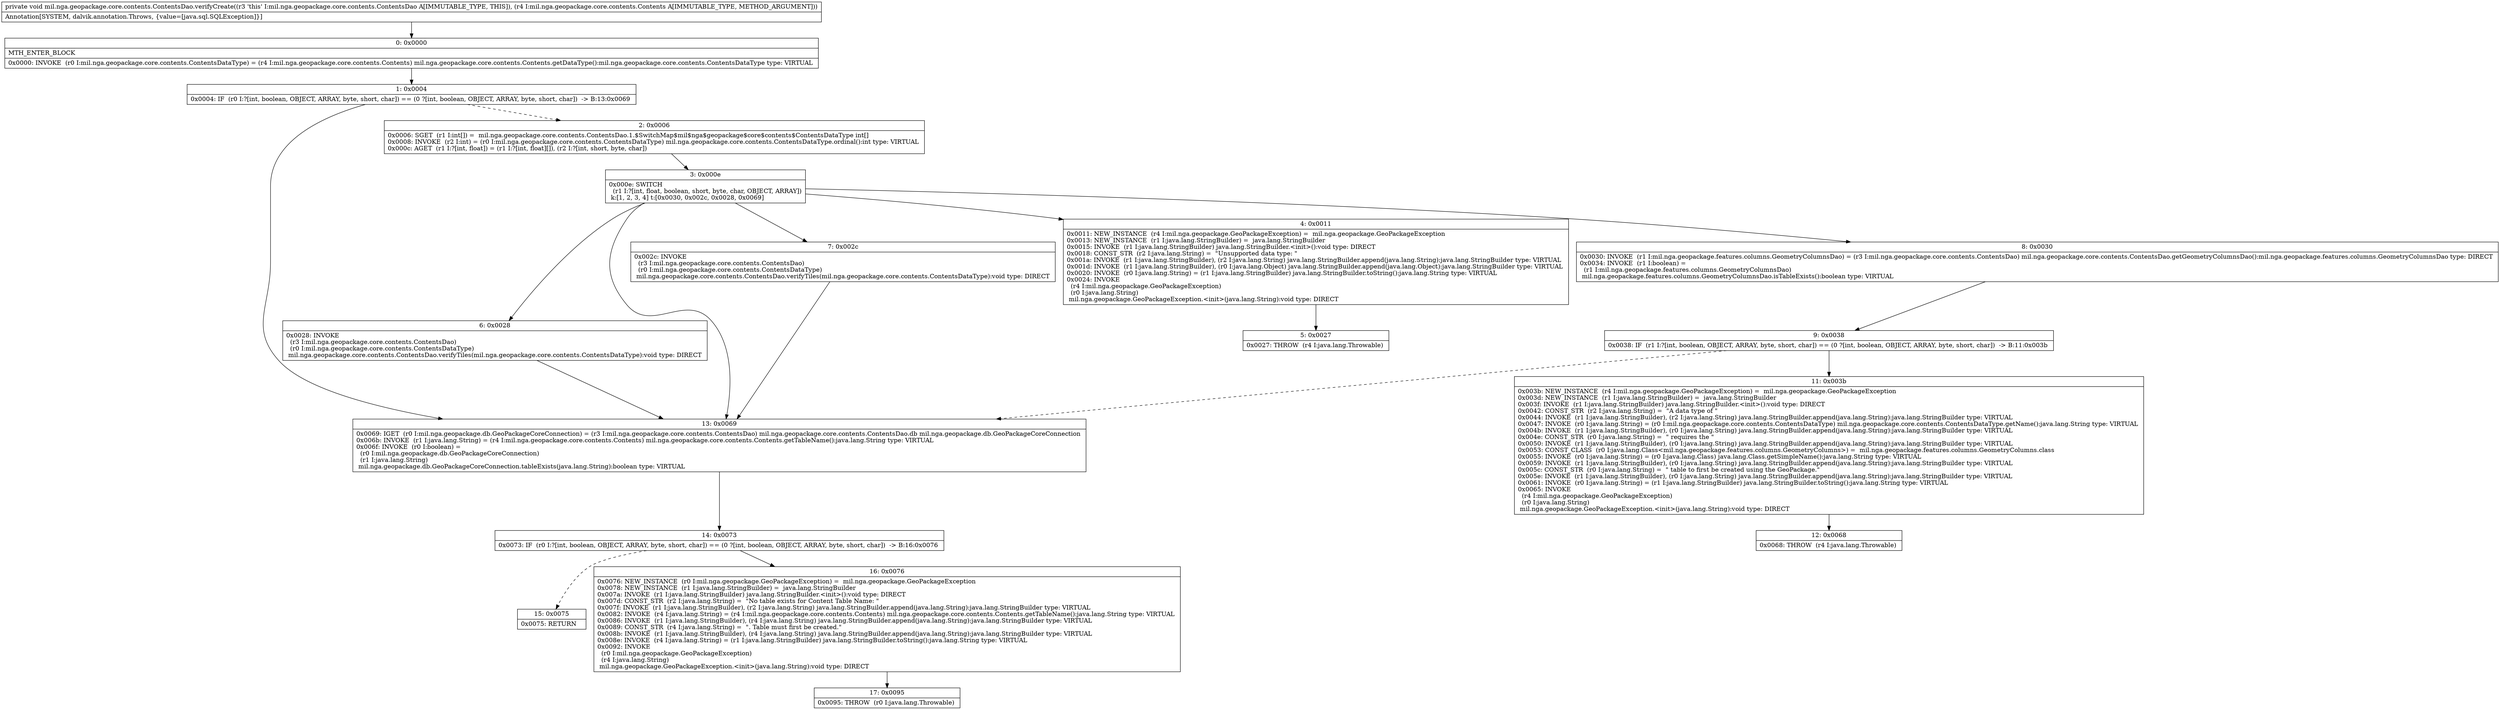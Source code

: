 digraph "CFG formil.nga.geopackage.core.contents.ContentsDao.verifyCreate(Lmil\/nga\/geopackage\/core\/contents\/Contents;)V" {
Node_0 [shape=record,label="{0\:\ 0x0000|MTH_ENTER_BLOCK\l|0x0000: INVOKE  (r0 I:mil.nga.geopackage.core.contents.ContentsDataType) = (r4 I:mil.nga.geopackage.core.contents.Contents) mil.nga.geopackage.core.contents.Contents.getDataType():mil.nga.geopackage.core.contents.ContentsDataType type: VIRTUAL \l}"];
Node_1 [shape=record,label="{1\:\ 0x0004|0x0004: IF  (r0 I:?[int, boolean, OBJECT, ARRAY, byte, short, char]) == (0 ?[int, boolean, OBJECT, ARRAY, byte, short, char])  \-\> B:13:0x0069 \l}"];
Node_2 [shape=record,label="{2\:\ 0x0006|0x0006: SGET  (r1 I:int[]) =  mil.nga.geopackage.core.contents.ContentsDao.1.$SwitchMap$mil$nga$geopackage$core$contents$ContentsDataType int[] \l0x0008: INVOKE  (r2 I:int) = (r0 I:mil.nga.geopackage.core.contents.ContentsDataType) mil.nga.geopackage.core.contents.ContentsDataType.ordinal():int type: VIRTUAL \l0x000c: AGET  (r1 I:?[int, float]) = (r1 I:?[int, float][]), (r2 I:?[int, short, byte, char]) \l}"];
Node_3 [shape=record,label="{3\:\ 0x000e|0x000e: SWITCH  \l  (r1 I:?[int, float, boolean, short, byte, char, OBJECT, ARRAY])\l k:[1, 2, 3, 4] t:[0x0030, 0x002c, 0x0028, 0x0069] \l}"];
Node_4 [shape=record,label="{4\:\ 0x0011|0x0011: NEW_INSTANCE  (r4 I:mil.nga.geopackage.GeoPackageException) =  mil.nga.geopackage.GeoPackageException \l0x0013: NEW_INSTANCE  (r1 I:java.lang.StringBuilder) =  java.lang.StringBuilder \l0x0015: INVOKE  (r1 I:java.lang.StringBuilder) java.lang.StringBuilder.\<init\>():void type: DIRECT \l0x0018: CONST_STR  (r2 I:java.lang.String) =  \"Unsupported data type: \" \l0x001a: INVOKE  (r1 I:java.lang.StringBuilder), (r2 I:java.lang.String) java.lang.StringBuilder.append(java.lang.String):java.lang.StringBuilder type: VIRTUAL \l0x001d: INVOKE  (r1 I:java.lang.StringBuilder), (r0 I:java.lang.Object) java.lang.StringBuilder.append(java.lang.Object):java.lang.StringBuilder type: VIRTUAL \l0x0020: INVOKE  (r0 I:java.lang.String) = (r1 I:java.lang.StringBuilder) java.lang.StringBuilder.toString():java.lang.String type: VIRTUAL \l0x0024: INVOKE  \l  (r4 I:mil.nga.geopackage.GeoPackageException)\l  (r0 I:java.lang.String)\l mil.nga.geopackage.GeoPackageException.\<init\>(java.lang.String):void type: DIRECT \l}"];
Node_5 [shape=record,label="{5\:\ 0x0027|0x0027: THROW  (r4 I:java.lang.Throwable) \l}"];
Node_6 [shape=record,label="{6\:\ 0x0028|0x0028: INVOKE  \l  (r3 I:mil.nga.geopackage.core.contents.ContentsDao)\l  (r0 I:mil.nga.geopackage.core.contents.ContentsDataType)\l mil.nga.geopackage.core.contents.ContentsDao.verifyTiles(mil.nga.geopackage.core.contents.ContentsDataType):void type: DIRECT \l}"];
Node_7 [shape=record,label="{7\:\ 0x002c|0x002c: INVOKE  \l  (r3 I:mil.nga.geopackage.core.contents.ContentsDao)\l  (r0 I:mil.nga.geopackage.core.contents.ContentsDataType)\l mil.nga.geopackage.core.contents.ContentsDao.verifyTiles(mil.nga.geopackage.core.contents.ContentsDataType):void type: DIRECT \l}"];
Node_8 [shape=record,label="{8\:\ 0x0030|0x0030: INVOKE  (r1 I:mil.nga.geopackage.features.columns.GeometryColumnsDao) = (r3 I:mil.nga.geopackage.core.contents.ContentsDao) mil.nga.geopackage.core.contents.ContentsDao.getGeometryColumnsDao():mil.nga.geopackage.features.columns.GeometryColumnsDao type: DIRECT \l0x0034: INVOKE  (r1 I:boolean) = \l  (r1 I:mil.nga.geopackage.features.columns.GeometryColumnsDao)\l mil.nga.geopackage.features.columns.GeometryColumnsDao.isTableExists():boolean type: VIRTUAL \l}"];
Node_9 [shape=record,label="{9\:\ 0x0038|0x0038: IF  (r1 I:?[int, boolean, OBJECT, ARRAY, byte, short, char]) == (0 ?[int, boolean, OBJECT, ARRAY, byte, short, char])  \-\> B:11:0x003b \l}"];
Node_11 [shape=record,label="{11\:\ 0x003b|0x003b: NEW_INSTANCE  (r4 I:mil.nga.geopackage.GeoPackageException) =  mil.nga.geopackage.GeoPackageException \l0x003d: NEW_INSTANCE  (r1 I:java.lang.StringBuilder) =  java.lang.StringBuilder \l0x003f: INVOKE  (r1 I:java.lang.StringBuilder) java.lang.StringBuilder.\<init\>():void type: DIRECT \l0x0042: CONST_STR  (r2 I:java.lang.String) =  \"A data type of \" \l0x0044: INVOKE  (r1 I:java.lang.StringBuilder), (r2 I:java.lang.String) java.lang.StringBuilder.append(java.lang.String):java.lang.StringBuilder type: VIRTUAL \l0x0047: INVOKE  (r0 I:java.lang.String) = (r0 I:mil.nga.geopackage.core.contents.ContentsDataType) mil.nga.geopackage.core.contents.ContentsDataType.getName():java.lang.String type: VIRTUAL \l0x004b: INVOKE  (r1 I:java.lang.StringBuilder), (r0 I:java.lang.String) java.lang.StringBuilder.append(java.lang.String):java.lang.StringBuilder type: VIRTUAL \l0x004e: CONST_STR  (r0 I:java.lang.String) =  \" requires the \" \l0x0050: INVOKE  (r1 I:java.lang.StringBuilder), (r0 I:java.lang.String) java.lang.StringBuilder.append(java.lang.String):java.lang.StringBuilder type: VIRTUAL \l0x0053: CONST_CLASS  (r0 I:java.lang.Class\<mil.nga.geopackage.features.columns.GeometryColumns\>) =  mil.nga.geopackage.features.columns.GeometryColumns.class \l0x0055: INVOKE  (r0 I:java.lang.String) = (r0 I:java.lang.Class) java.lang.Class.getSimpleName():java.lang.String type: VIRTUAL \l0x0059: INVOKE  (r1 I:java.lang.StringBuilder), (r0 I:java.lang.String) java.lang.StringBuilder.append(java.lang.String):java.lang.StringBuilder type: VIRTUAL \l0x005c: CONST_STR  (r0 I:java.lang.String) =  \" table to first be created using the GeoPackage.\" \l0x005e: INVOKE  (r1 I:java.lang.StringBuilder), (r0 I:java.lang.String) java.lang.StringBuilder.append(java.lang.String):java.lang.StringBuilder type: VIRTUAL \l0x0061: INVOKE  (r0 I:java.lang.String) = (r1 I:java.lang.StringBuilder) java.lang.StringBuilder.toString():java.lang.String type: VIRTUAL \l0x0065: INVOKE  \l  (r4 I:mil.nga.geopackage.GeoPackageException)\l  (r0 I:java.lang.String)\l mil.nga.geopackage.GeoPackageException.\<init\>(java.lang.String):void type: DIRECT \l}"];
Node_12 [shape=record,label="{12\:\ 0x0068|0x0068: THROW  (r4 I:java.lang.Throwable) \l}"];
Node_13 [shape=record,label="{13\:\ 0x0069|0x0069: IGET  (r0 I:mil.nga.geopackage.db.GeoPackageCoreConnection) = (r3 I:mil.nga.geopackage.core.contents.ContentsDao) mil.nga.geopackage.core.contents.ContentsDao.db mil.nga.geopackage.db.GeoPackageCoreConnection \l0x006b: INVOKE  (r1 I:java.lang.String) = (r4 I:mil.nga.geopackage.core.contents.Contents) mil.nga.geopackage.core.contents.Contents.getTableName():java.lang.String type: VIRTUAL \l0x006f: INVOKE  (r0 I:boolean) = \l  (r0 I:mil.nga.geopackage.db.GeoPackageCoreConnection)\l  (r1 I:java.lang.String)\l mil.nga.geopackage.db.GeoPackageCoreConnection.tableExists(java.lang.String):boolean type: VIRTUAL \l}"];
Node_14 [shape=record,label="{14\:\ 0x0073|0x0073: IF  (r0 I:?[int, boolean, OBJECT, ARRAY, byte, short, char]) == (0 ?[int, boolean, OBJECT, ARRAY, byte, short, char])  \-\> B:16:0x0076 \l}"];
Node_15 [shape=record,label="{15\:\ 0x0075|0x0075: RETURN   \l}"];
Node_16 [shape=record,label="{16\:\ 0x0076|0x0076: NEW_INSTANCE  (r0 I:mil.nga.geopackage.GeoPackageException) =  mil.nga.geopackage.GeoPackageException \l0x0078: NEW_INSTANCE  (r1 I:java.lang.StringBuilder) =  java.lang.StringBuilder \l0x007a: INVOKE  (r1 I:java.lang.StringBuilder) java.lang.StringBuilder.\<init\>():void type: DIRECT \l0x007d: CONST_STR  (r2 I:java.lang.String) =  \"No table exists for Content Table Name: \" \l0x007f: INVOKE  (r1 I:java.lang.StringBuilder), (r2 I:java.lang.String) java.lang.StringBuilder.append(java.lang.String):java.lang.StringBuilder type: VIRTUAL \l0x0082: INVOKE  (r4 I:java.lang.String) = (r4 I:mil.nga.geopackage.core.contents.Contents) mil.nga.geopackage.core.contents.Contents.getTableName():java.lang.String type: VIRTUAL \l0x0086: INVOKE  (r1 I:java.lang.StringBuilder), (r4 I:java.lang.String) java.lang.StringBuilder.append(java.lang.String):java.lang.StringBuilder type: VIRTUAL \l0x0089: CONST_STR  (r4 I:java.lang.String) =  \". Table must first be created.\" \l0x008b: INVOKE  (r1 I:java.lang.StringBuilder), (r4 I:java.lang.String) java.lang.StringBuilder.append(java.lang.String):java.lang.StringBuilder type: VIRTUAL \l0x008e: INVOKE  (r4 I:java.lang.String) = (r1 I:java.lang.StringBuilder) java.lang.StringBuilder.toString():java.lang.String type: VIRTUAL \l0x0092: INVOKE  \l  (r0 I:mil.nga.geopackage.GeoPackageException)\l  (r4 I:java.lang.String)\l mil.nga.geopackage.GeoPackageException.\<init\>(java.lang.String):void type: DIRECT \l}"];
Node_17 [shape=record,label="{17\:\ 0x0095|0x0095: THROW  (r0 I:java.lang.Throwable) \l}"];
MethodNode[shape=record,label="{private void mil.nga.geopackage.core.contents.ContentsDao.verifyCreate((r3 'this' I:mil.nga.geopackage.core.contents.ContentsDao A[IMMUTABLE_TYPE, THIS]), (r4 I:mil.nga.geopackage.core.contents.Contents A[IMMUTABLE_TYPE, METHOD_ARGUMENT]))  | Annotation[SYSTEM, dalvik.annotation.Throws, \{value=[java.sql.SQLException]\}]\l}"];
MethodNode -> Node_0;
Node_0 -> Node_1;
Node_1 -> Node_2[style=dashed];
Node_1 -> Node_13;
Node_2 -> Node_3;
Node_3 -> Node_4;
Node_3 -> Node_6;
Node_3 -> Node_7;
Node_3 -> Node_8;
Node_3 -> Node_13;
Node_4 -> Node_5;
Node_6 -> Node_13;
Node_7 -> Node_13;
Node_8 -> Node_9;
Node_9 -> Node_11;
Node_9 -> Node_13[style=dashed];
Node_11 -> Node_12;
Node_13 -> Node_14;
Node_14 -> Node_15[style=dashed];
Node_14 -> Node_16;
Node_16 -> Node_17;
}

